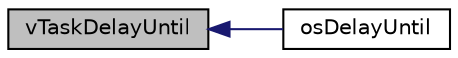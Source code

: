 digraph "vTaskDelayUntil"
{
  edge [fontname="Helvetica",fontsize="10",labelfontname="Helvetica",labelfontsize="10"];
  node [fontname="Helvetica",fontsize="10",shape=record];
  rankdir="LR";
  Node47 [label="vTaskDelayUntil",height=0.2,width=0.4,color="black", fillcolor="grey75", style="filled", fontcolor="black"];
  Node47 -> Node48 [dir="back",color="midnightblue",fontsize="10",style="solid",fontname="Helvetica"];
  Node48 [label="osDelayUntil",height=0.2,width=0.4,color="black", fillcolor="white", style="filled",URL="$cmsis__os_8h.html#afc406147a5d66dda6ff62d338a7c99cd",tooltip="Delay a task until a specified time. "];
}

